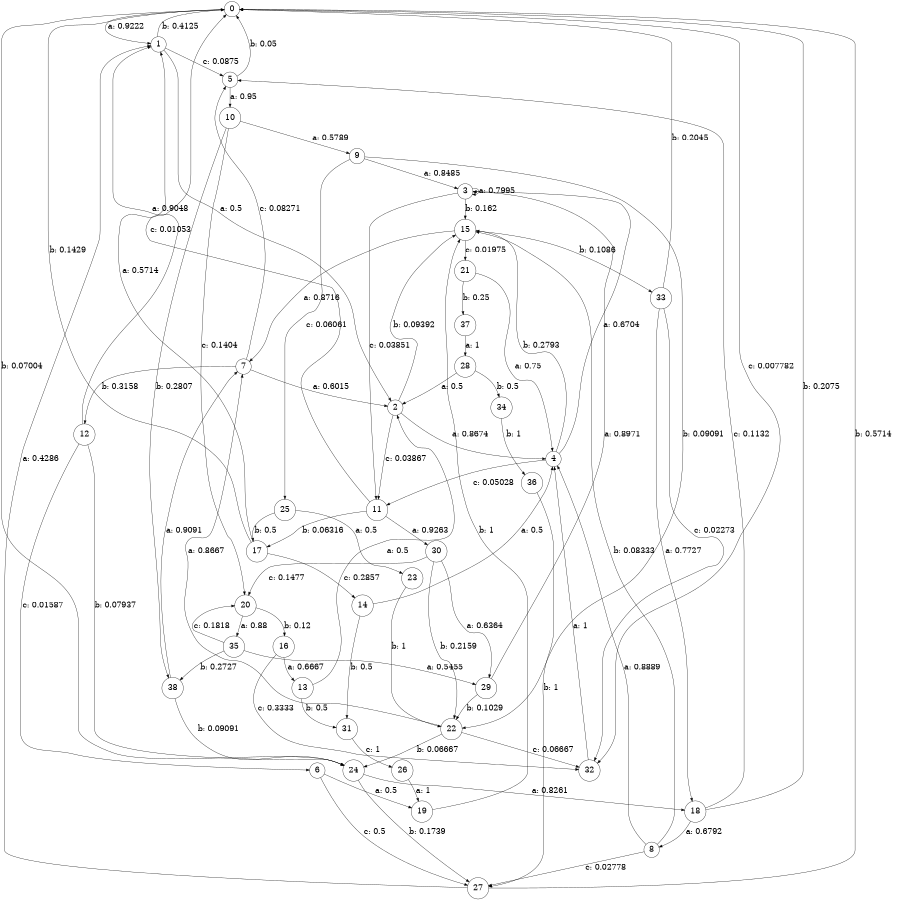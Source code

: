 digraph "d7-500nw-t0-cen-SML" {
size = "6,8.5";
ratio = "fill";
node [shape = circle];
node [fontsize = 24];
edge [fontsize = 24];
0 -> 1 [label = "a: 0.9222   "];
0 -> 24 [label = "b: 0.07004  "];
0 -> 32 [label = "c: 0.007782  "];
1 -> 2 [label = "a: 0.5      "];
1 -> 0 [label = "b: 0.4125   "];
1 -> 5 [label = "c: 0.0875   "];
2 -> 4 [label = "a: 0.8674   "];
2 -> 15 [label = "b: 0.09392  "];
2 -> 11 [label = "c: 0.03867  "];
3 -> 3 [label = "a: 0.7995   "];
3 -> 15 [label = "b: 0.162    "];
3 -> 11 [label = "c: 0.03851  "];
4 -> 3 [label = "a: 0.6704   "];
4 -> 15 [label = "b: 0.2793   "];
4 -> 11 [label = "c: 0.05028  "];
5 -> 10 [label = "a: 0.95     "];
5 -> 0 [label = "b: 0.05     "];
6 -> 19 [label = "a: 0.5      "];
6 -> 27 [label = "c: 0.5      "];
7 -> 2 [label = "a: 0.6015   "];
7 -> 12 [label = "b: 0.3158   "];
7 -> 5 [label = "c: 0.08271  "];
8 -> 4 [label = "a: 0.8889   "];
8 -> 15 [label = "b: 0.08333  "];
8 -> 27 [label = "c: 0.02778  "];
9 -> 3 [label = "a: 0.8485   "];
9 -> 22 [label = "b: 0.09091  "];
9 -> 25 [label = "c: 0.06061  "];
10 -> 9 [label = "a: 0.5789   "];
10 -> 38 [label = "b: 0.2807   "];
10 -> 20 [label = "c: 0.1404   "];
11 -> 30 [label = "a: 0.9263   "];
11 -> 17 [label = "b: 0.06316  "];
11 -> 0 [label = "c: 0.01053  "];
12 -> 1 [label = "a: 0.9048   "];
12 -> 24 [label = "b: 0.07937  "];
12 -> 6 [label = "c: 0.01587  "];
13 -> 2 [label = "a: 0.5      "];
13 -> 31 [label = "b: 0.5      "];
14 -> 4 [label = "a: 0.5      "];
14 -> 31 [label = "b: 0.5      "];
15 -> 7 [label = "a: 0.8716   "];
15 -> 33 [label = "b: 0.1086   "];
15 -> 21 [label = "c: 0.01975  "];
16 -> 13 [label = "a: 0.6667   "];
16 -> 32 [label = "c: 0.3333   "];
17 -> 1 [label = "a: 0.5714   "];
17 -> 0 [label = "b: 0.1429   "];
17 -> 14 [label = "c: 0.2857   "];
18 -> 8 [label = "a: 0.6792   "];
18 -> 0 [label = "b: 0.2075   "];
18 -> 5 [label = "c: 0.1132   "];
19 -> 15 [label = "b: 1        "];
20 -> 35 [label = "a: 0.88     "];
20 -> 16 [label = "b: 0.12     "];
21 -> 4 [label = "a: 0.75     "];
21 -> 37 [label = "b: 0.25     "];
22 -> 7 [label = "a: 0.8667   "];
22 -> 24 [label = "b: 0.06667  "];
22 -> 32 [label = "c: 0.06667  "];
23 -> 22 [label = "b: 1        "];
24 -> 18 [label = "a: 0.8261   "];
24 -> 27 [label = "b: 0.1739   "];
25 -> 23 [label = "a: 0.5      "];
25 -> 17 [label = "b: 0.5      "];
26 -> 19 [label = "a: 1        "];
27 -> 1 [label = "a: 0.4286   "];
27 -> 0 [label = "b: 0.5714   "];
28 -> 2 [label = "a: 0.5      "];
28 -> 34 [label = "b: 0.5      "];
29 -> 3 [label = "a: 0.8971   "];
29 -> 22 [label = "b: 0.1029   "];
30 -> 29 [label = "a: 0.6364   "];
30 -> 22 [label = "b: 0.2159   "];
30 -> 20 [label = "c: 0.1477   "];
31 -> 26 [label = "c: 1        "];
32 -> 4 [label = "a: 1        "];
33 -> 18 [label = "a: 0.7727   "];
33 -> 0 [label = "b: 0.2045   "];
33 -> 32 [label = "c: 0.02273  "];
34 -> 36 [label = "b: 1        "];
35 -> 29 [label = "a: 0.5455   "];
35 -> 38 [label = "b: 0.2727   "];
35 -> 20 [label = "c: 0.1818   "];
36 -> 27 [label = "b: 1        "];
37 -> 28 [label = "a: 1        "];
38 -> 7 [label = "a: 0.9091   "];
38 -> 24 [label = "b: 0.09091  "];
}